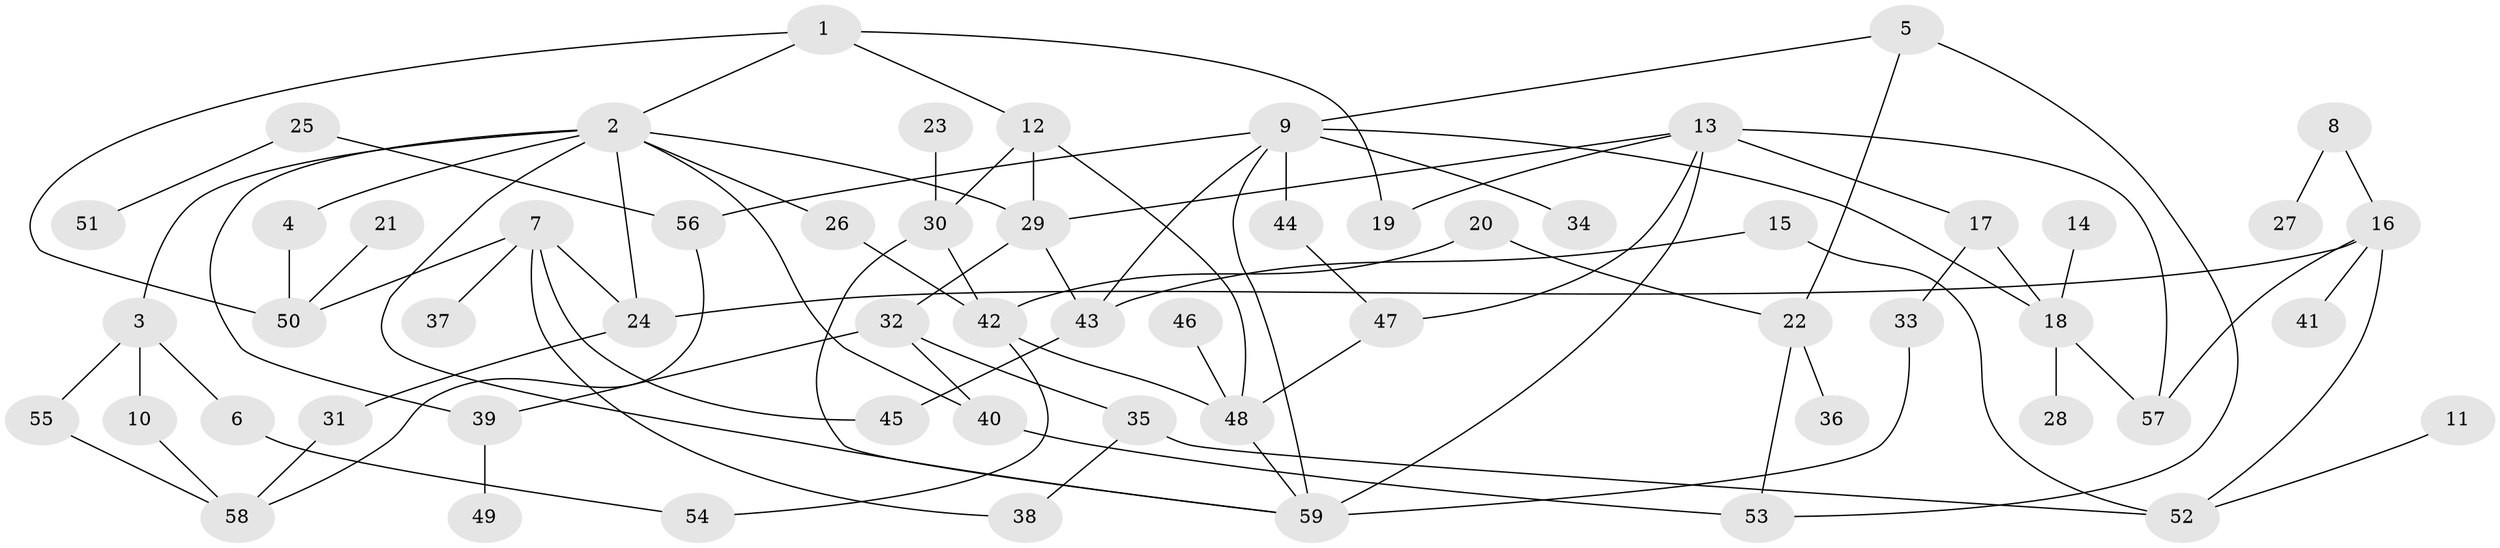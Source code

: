 // original degree distribution, {4: 0.15254237288135594, 5: 0.059322033898305086, 6: 0.025423728813559324, 8: 0.00847457627118644, 3: 0.1440677966101695, 2: 0.288135593220339, 1: 0.3135593220338983, 7: 0.00847457627118644}
// Generated by graph-tools (version 1.1) at 2025/00/03/09/25 03:00:59]
// undirected, 59 vertices, 87 edges
graph export_dot {
graph [start="1"]
  node [color=gray90,style=filled];
  1;
  2;
  3;
  4;
  5;
  6;
  7;
  8;
  9;
  10;
  11;
  12;
  13;
  14;
  15;
  16;
  17;
  18;
  19;
  20;
  21;
  22;
  23;
  24;
  25;
  26;
  27;
  28;
  29;
  30;
  31;
  32;
  33;
  34;
  35;
  36;
  37;
  38;
  39;
  40;
  41;
  42;
  43;
  44;
  45;
  46;
  47;
  48;
  49;
  50;
  51;
  52;
  53;
  54;
  55;
  56;
  57;
  58;
  59;
  1 -- 2 [weight=1.0];
  1 -- 12 [weight=1.0];
  1 -- 19 [weight=1.0];
  1 -- 50 [weight=1.0];
  2 -- 3 [weight=1.0];
  2 -- 4 [weight=1.0];
  2 -- 24 [weight=1.0];
  2 -- 26 [weight=1.0];
  2 -- 29 [weight=1.0];
  2 -- 39 [weight=1.0];
  2 -- 40 [weight=1.0];
  2 -- 59 [weight=1.0];
  3 -- 6 [weight=1.0];
  3 -- 10 [weight=1.0];
  3 -- 55 [weight=1.0];
  4 -- 50 [weight=1.0];
  5 -- 9 [weight=1.0];
  5 -- 22 [weight=1.0];
  5 -- 53 [weight=1.0];
  6 -- 54 [weight=1.0];
  7 -- 24 [weight=1.0];
  7 -- 37 [weight=1.0];
  7 -- 38 [weight=1.0];
  7 -- 45 [weight=1.0];
  7 -- 50 [weight=1.0];
  8 -- 16 [weight=1.0];
  8 -- 27 [weight=1.0];
  9 -- 18 [weight=1.0];
  9 -- 34 [weight=1.0];
  9 -- 43 [weight=1.0];
  9 -- 44 [weight=1.0];
  9 -- 56 [weight=1.0];
  9 -- 59 [weight=1.0];
  10 -- 58 [weight=1.0];
  11 -- 52 [weight=1.0];
  12 -- 29 [weight=1.0];
  12 -- 30 [weight=1.0];
  12 -- 48 [weight=1.0];
  13 -- 17 [weight=1.0];
  13 -- 19 [weight=1.0];
  13 -- 29 [weight=1.0];
  13 -- 47 [weight=1.0];
  13 -- 57 [weight=1.0];
  13 -- 59 [weight=2.0];
  14 -- 18 [weight=1.0];
  15 -- 43 [weight=1.0];
  15 -- 52 [weight=1.0];
  16 -- 24 [weight=1.0];
  16 -- 41 [weight=1.0];
  16 -- 52 [weight=1.0];
  16 -- 57 [weight=1.0];
  17 -- 18 [weight=1.0];
  17 -- 33 [weight=2.0];
  18 -- 28 [weight=1.0];
  18 -- 57 [weight=1.0];
  20 -- 22 [weight=1.0];
  20 -- 42 [weight=1.0];
  21 -- 50 [weight=1.0];
  22 -- 36 [weight=1.0];
  22 -- 53 [weight=1.0];
  23 -- 30 [weight=1.0];
  24 -- 31 [weight=1.0];
  25 -- 51 [weight=1.0];
  25 -- 56 [weight=1.0];
  26 -- 42 [weight=1.0];
  29 -- 32 [weight=1.0];
  29 -- 43 [weight=1.0];
  30 -- 42 [weight=1.0];
  30 -- 59 [weight=1.0];
  31 -- 58 [weight=1.0];
  32 -- 35 [weight=1.0];
  32 -- 39 [weight=1.0];
  32 -- 40 [weight=1.0];
  33 -- 59 [weight=1.0];
  35 -- 38 [weight=1.0];
  35 -- 52 [weight=1.0];
  39 -- 49 [weight=1.0];
  40 -- 53 [weight=1.0];
  42 -- 48 [weight=1.0];
  42 -- 54 [weight=1.0];
  43 -- 45 [weight=1.0];
  44 -- 47 [weight=1.0];
  46 -- 48 [weight=1.0];
  47 -- 48 [weight=1.0];
  48 -- 59 [weight=1.0];
  55 -- 58 [weight=1.0];
  56 -- 58 [weight=1.0];
}
